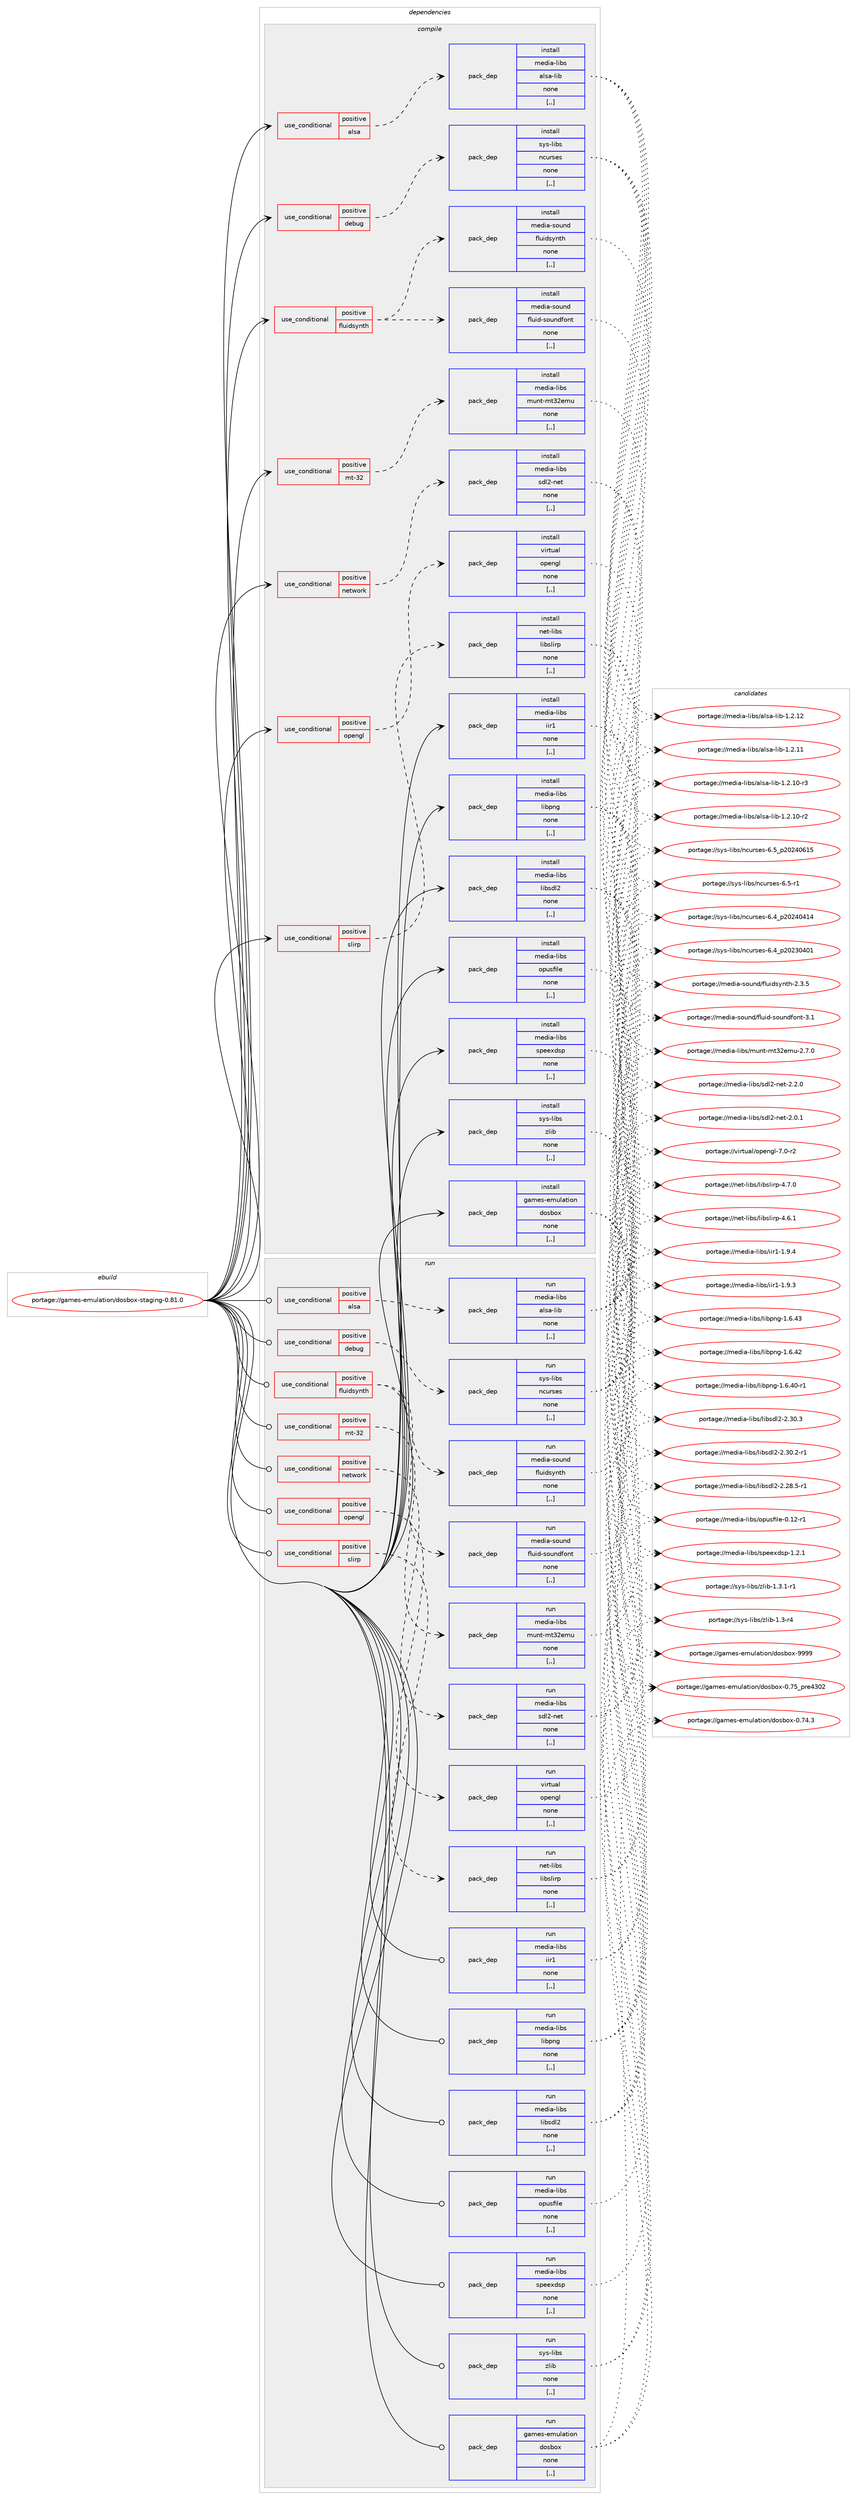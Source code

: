 digraph prolog {

# *************
# Graph options
# *************

newrank=true;
concentrate=true;
compound=true;
graph [rankdir=LR,fontname=Helvetica,fontsize=10,ranksep=1.5];#, ranksep=2.5, nodesep=0.2];
edge  [arrowhead=vee];
node  [fontname=Helvetica,fontsize=10];

# **********
# The ebuild
# **********

subgraph cluster_leftcol {
color=gray;
label=<<i>ebuild</i>>;
id [label="portage://games-emulation/dosbox-staging-0.81.0", color=red, width=4, href="../games-emulation/dosbox-staging-0.81.0.svg"];
}

# ****************
# The dependencies
# ****************

subgraph cluster_midcol {
color=gray;
label=<<i>dependencies</i>>;
subgraph cluster_compile {
fillcolor="#eeeeee";
style=filled;
label=<<i>compile</i>>;
subgraph cond63070 {
dependency226394 [label=<<TABLE BORDER="0" CELLBORDER="1" CELLSPACING="0" CELLPADDING="4"><TR><TD ROWSPAN="3" CELLPADDING="10">use_conditional</TD></TR><TR><TD>positive</TD></TR><TR><TD>alsa</TD></TR></TABLE>>, shape=none, color=red];
subgraph pack161816 {
dependency226395 [label=<<TABLE BORDER="0" CELLBORDER="1" CELLSPACING="0" CELLPADDING="4" WIDTH="220"><TR><TD ROWSPAN="6" CELLPADDING="30">pack_dep</TD></TR><TR><TD WIDTH="110">install</TD></TR><TR><TD>media-libs</TD></TR><TR><TD>alsa-lib</TD></TR><TR><TD>none</TD></TR><TR><TD>[,,]</TD></TR></TABLE>>, shape=none, color=blue];
}
dependency226394:e -> dependency226395:w [weight=20,style="dashed",arrowhead="vee"];
}
id:e -> dependency226394:w [weight=20,style="solid",arrowhead="vee"];
subgraph cond63071 {
dependency226396 [label=<<TABLE BORDER="0" CELLBORDER="1" CELLSPACING="0" CELLPADDING="4"><TR><TD ROWSPAN="3" CELLPADDING="10">use_conditional</TD></TR><TR><TD>positive</TD></TR><TR><TD>debug</TD></TR></TABLE>>, shape=none, color=red];
subgraph pack161817 {
dependency226397 [label=<<TABLE BORDER="0" CELLBORDER="1" CELLSPACING="0" CELLPADDING="4" WIDTH="220"><TR><TD ROWSPAN="6" CELLPADDING="30">pack_dep</TD></TR><TR><TD WIDTH="110">install</TD></TR><TR><TD>sys-libs</TD></TR><TR><TD>ncurses</TD></TR><TR><TD>none</TD></TR><TR><TD>[,,]</TD></TR></TABLE>>, shape=none, color=blue];
}
dependency226396:e -> dependency226397:w [weight=20,style="dashed",arrowhead="vee"];
}
id:e -> dependency226396:w [weight=20,style="solid",arrowhead="vee"];
subgraph cond63072 {
dependency226398 [label=<<TABLE BORDER="0" CELLBORDER="1" CELLSPACING="0" CELLPADDING="4"><TR><TD ROWSPAN="3" CELLPADDING="10">use_conditional</TD></TR><TR><TD>positive</TD></TR><TR><TD>fluidsynth</TD></TR></TABLE>>, shape=none, color=red];
subgraph pack161818 {
dependency226399 [label=<<TABLE BORDER="0" CELLBORDER="1" CELLSPACING="0" CELLPADDING="4" WIDTH="220"><TR><TD ROWSPAN="6" CELLPADDING="30">pack_dep</TD></TR><TR><TD WIDTH="110">install</TD></TR><TR><TD>media-sound</TD></TR><TR><TD>fluid-soundfont</TD></TR><TR><TD>none</TD></TR><TR><TD>[,,]</TD></TR></TABLE>>, shape=none, color=blue];
}
dependency226398:e -> dependency226399:w [weight=20,style="dashed",arrowhead="vee"];
subgraph pack161819 {
dependency226400 [label=<<TABLE BORDER="0" CELLBORDER="1" CELLSPACING="0" CELLPADDING="4" WIDTH="220"><TR><TD ROWSPAN="6" CELLPADDING="30">pack_dep</TD></TR><TR><TD WIDTH="110">install</TD></TR><TR><TD>media-sound</TD></TR><TR><TD>fluidsynth</TD></TR><TR><TD>none</TD></TR><TR><TD>[,,]</TD></TR></TABLE>>, shape=none, color=blue];
}
dependency226398:e -> dependency226400:w [weight=20,style="dashed",arrowhead="vee"];
}
id:e -> dependency226398:w [weight=20,style="solid",arrowhead="vee"];
subgraph cond63073 {
dependency226401 [label=<<TABLE BORDER="0" CELLBORDER="1" CELLSPACING="0" CELLPADDING="4"><TR><TD ROWSPAN="3" CELLPADDING="10">use_conditional</TD></TR><TR><TD>positive</TD></TR><TR><TD>mt-32</TD></TR></TABLE>>, shape=none, color=red];
subgraph pack161820 {
dependency226402 [label=<<TABLE BORDER="0" CELLBORDER="1" CELLSPACING="0" CELLPADDING="4" WIDTH="220"><TR><TD ROWSPAN="6" CELLPADDING="30">pack_dep</TD></TR><TR><TD WIDTH="110">install</TD></TR><TR><TD>media-libs</TD></TR><TR><TD>munt-mt32emu</TD></TR><TR><TD>none</TD></TR><TR><TD>[,,]</TD></TR></TABLE>>, shape=none, color=blue];
}
dependency226401:e -> dependency226402:w [weight=20,style="dashed",arrowhead="vee"];
}
id:e -> dependency226401:w [weight=20,style="solid",arrowhead="vee"];
subgraph cond63074 {
dependency226403 [label=<<TABLE BORDER="0" CELLBORDER="1" CELLSPACING="0" CELLPADDING="4"><TR><TD ROWSPAN="3" CELLPADDING="10">use_conditional</TD></TR><TR><TD>positive</TD></TR><TR><TD>network</TD></TR></TABLE>>, shape=none, color=red];
subgraph pack161821 {
dependency226404 [label=<<TABLE BORDER="0" CELLBORDER="1" CELLSPACING="0" CELLPADDING="4" WIDTH="220"><TR><TD ROWSPAN="6" CELLPADDING="30">pack_dep</TD></TR><TR><TD WIDTH="110">install</TD></TR><TR><TD>media-libs</TD></TR><TR><TD>sdl2-net</TD></TR><TR><TD>none</TD></TR><TR><TD>[,,]</TD></TR></TABLE>>, shape=none, color=blue];
}
dependency226403:e -> dependency226404:w [weight=20,style="dashed",arrowhead="vee"];
}
id:e -> dependency226403:w [weight=20,style="solid",arrowhead="vee"];
subgraph cond63075 {
dependency226405 [label=<<TABLE BORDER="0" CELLBORDER="1" CELLSPACING="0" CELLPADDING="4"><TR><TD ROWSPAN="3" CELLPADDING="10">use_conditional</TD></TR><TR><TD>positive</TD></TR><TR><TD>opengl</TD></TR></TABLE>>, shape=none, color=red];
subgraph pack161822 {
dependency226406 [label=<<TABLE BORDER="0" CELLBORDER="1" CELLSPACING="0" CELLPADDING="4" WIDTH="220"><TR><TD ROWSPAN="6" CELLPADDING="30">pack_dep</TD></TR><TR><TD WIDTH="110">install</TD></TR><TR><TD>virtual</TD></TR><TR><TD>opengl</TD></TR><TR><TD>none</TD></TR><TR><TD>[,,]</TD></TR></TABLE>>, shape=none, color=blue];
}
dependency226405:e -> dependency226406:w [weight=20,style="dashed",arrowhead="vee"];
}
id:e -> dependency226405:w [weight=20,style="solid",arrowhead="vee"];
subgraph cond63076 {
dependency226407 [label=<<TABLE BORDER="0" CELLBORDER="1" CELLSPACING="0" CELLPADDING="4"><TR><TD ROWSPAN="3" CELLPADDING="10">use_conditional</TD></TR><TR><TD>positive</TD></TR><TR><TD>slirp</TD></TR></TABLE>>, shape=none, color=red];
subgraph pack161823 {
dependency226408 [label=<<TABLE BORDER="0" CELLBORDER="1" CELLSPACING="0" CELLPADDING="4" WIDTH="220"><TR><TD ROWSPAN="6" CELLPADDING="30">pack_dep</TD></TR><TR><TD WIDTH="110">install</TD></TR><TR><TD>net-libs</TD></TR><TR><TD>libslirp</TD></TR><TR><TD>none</TD></TR><TR><TD>[,,]</TD></TR></TABLE>>, shape=none, color=blue];
}
dependency226407:e -> dependency226408:w [weight=20,style="dashed",arrowhead="vee"];
}
id:e -> dependency226407:w [weight=20,style="solid",arrowhead="vee"];
subgraph pack161824 {
dependency226409 [label=<<TABLE BORDER="0" CELLBORDER="1" CELLSPACING="0" CELLPADDING="4" WIDTH="220"><TR><TD ROWSPAN="6" CELLPADDING="30">pack_dep</TD></TR><TR><TD WIDTH="110">install</TD></TR><TR><TD>media-libs</TD></TR><TR><TD>iir1</TD></TR><TR><TD>none</TD></TR><TR><TD>[,,]</TD></TR></TABLE>>, shape=none, color=blue];
}
id:e -> dependency226409:w [weight=20,style="solid",arrowhead="vee"];
subgraph pack161825 {
dependency226410 [label=<<TABLE BORDER="0" CELLBORDER="1" CELLSPACING="0" CELLPADDING="4" WIDTH="220"><TR><TD ROWSPAN="6" CELLPADDING="30">pack_dep</TD></TR><TR><TD WIDTH="110">install</TD></TR><TR><TD>media-libs</TD></TR><TR><TD>libpng</TD></TR><TR><TD>none</TD></TR><TR><TD>[,,]</TD></TR></TABLE>>, shape=none, color=blue];
}
id:e -> dependency226410:w [weight=20,style="solid",arrowhead="vee"];
subgraph pack161826 {
dependency226411 [label=<<TABLE BORDER="0" CELLBORDER="1" CELLSPACING="0" CELLPADDING="4" WIDTH="220"><TR><TD ROWSPAN="6" CELLPADDING="30">pack_dep</TD></TR><TR><TD WIDTH="110">install</TD></TR><TR><TD>media-libs</TD></TR><TR><TD>libsdl2</TD></TR><TR><TD>none</TD></TR><TR><TD>[,,]</TD></TR></TABLE>>, shape=none, color=blue];
}
id:e -> dependency226411:w [weight=20,style="solid",arrowhead="vee"];
subgraph pack161827 {
dependency226412 [label=<<TABLE BORDER="0" CELLBORDER="1" CELLSPACING="0" CELLPADDING="4" WIDTH="220"><TR><TD ROWSPAN="6" CELLPADDING="30">pack_dep</TD></TR><TR><TD WIDTH="110">install</TD></TR><TR><TD>media-libs</TD></TR><TR><TD>opusfile</TD></TR><TR><TD>none</TD></TR><TR><TD>[,,]</TD></TR></TABLE>>, shape=none, color=blue];
}
id:e -> dependency226412:w [weight=20,style="solid",arrowhead="vee"];
subgraph pack161828 {
dependency226413 [label=<<TABLE BORDER="0" CELLBORDER="1" CELLSPACING="0" CELLPADDING="4" WIDTH="220"><TR><TD ROWSPAN="6" CELLPADDING="30">pack_dep</TD></TR><TR><TD WIDTH="110">install</TD></TR><TR><TD>media-libs</TD></TR><TR><TD>speexdsp</TD></TR><TR><TD>none</TD></TR><TR><TD>[,,]</TD></TR></TABLE>>, shape=none, color=blue];
}
id:e -> dependency226413:w [weight=20,style="solid",arrowhead="vee"];
subgraph pack161829 {
dependency226414 [label=<<TABLE BORDER="0" CELLBORDER="1" CELLSPACING="0" CELLPADDING="4" WIDTH="220"><TR><TD ROWSPAN="6" CELLPADDING="30">pack_dep</TD></TR><TR><TD WIDTH="110">install</TD></TR><TR><TD>sys-libs</TD></TR><TR><TD>zlib</TD></TR><TR><TD>none</TD></TR><TR><TD>[,,]</TD></TR></TABLE>>, shape=none, color=blue];
}
id:e -> dependency226414:w [weight=20,style="solid",arrowhead="vee"];
subgraph pack161830 {
dependency226415 [label=<<TABLE BORDER="0" CELLBORDER="1" CELLSPACING="0" CELLPADDING="4" WIDTH="220"><TR><TD ROWSPAN="6" CELLPADDING="30">pack_dep</TD></TR><TR><TD WIDTH="110">install</TD></TR><TR><TD>games-emulation</TD></TR><TR><TD>dosbox</TD></TR><TR><TD>none</TD></TR><TR><TD>[,,]</TD></TR></TABLE>>, shape=none, color=blue];
}
id:e -> dependency226415:w [weight=20,style="solid",arrowhead="vee"];
}
subgraph cluster_compileandrun {
fillcolor="#eeeeee";
style=filled;
label=<<i>compile and run</i>>;
}
subgraph cluster_run {
fillcolor="#eeeeee";
style=filled;
label=<<i>run</i>>;
subgraph cond63077 {
dependency226416 [label=<<TABLE BORDER="0" CELLBORDER="1" CELLSPACING="0" CELLPADDING="4"><TR><TD ROWSPAN="3" CELLPADDING="10">use_conditional</TD></TR><TR><TD>positive</TD></TR><TR><TD>alsa</TD></TR></TABLE>>, shape=none, color=red];
subgraph pack161831 {
dependency226417 [label=<<TABLE BORDER="0" CELLBORDER="1" CELLSPACING="0" CELLPADDING="4" WIDTH="220"><TR><TD ROWSPAN="6" CELLPADDING="30">pack_dep</TD></TR><TR><TD WIDTH="110">run</TD></TR><TR><TD>media-libs</TD></TR><TR><TD>alsa-lib</TD></TR><TR><TD>none</TD></TR><TR><TD>[,,]</TD></TR></TABLE>>, shape=none, color=blue];
}
dependency226416:e -> dependency226417:w [weight=20,style="dashed",arrowhead="vee"];
}
id:e -> dependency226416:w [weight=20,style="solid",arrowhead="odot"];
subgraph cond63078 {
dependency226418 [label=<<TABLE BORDER="0" CELLBORDER="1" CELLSPACING="0" CELLPADDING="4"><TR><TD ROWSPAN="3" CELLPADDING="10">use_conditional</TD></TR><TR><TD>positive</TD></TR><TR><TD>debug</TD></TR></TABLE>>, shape=none, color=red];
subgraph pack161832 {
dependency226419 [label=<<TABLE BORDER="0" CELLBORDER="1" CELLSPACING="0" CELLPADDING="4" WIDTH="220"><TR><TD ROWSPAN="6" CELLPADDING="30">pack_dep</TD></TR><TR><TD WIDTH="110">run</TD></TR><TR><TD>sys-libs</TD></TR><TR><TD>ncurses</TD></TR><TR><TD>none</TD></TR><TR><TD>[,,]</TD></TR></TABLE>>, shape=none, color=blue];
}
dependency226418:e -> dependency226419:w [weight=20,style="dashed",arrowhead="vee"];
}
id:e -> dependency226418:w [weight=20,style="solid",arrowhead="odot"];
subgraph cond63079 {
dependency226420 [label=<<TABLE BORDER="0" CELLBORDER="1" CELLSPACING="0" CELLPADDING="4"><TR><TD ROWSPAN="3" CELLPADDING="10">use_conditional</TD></TR><TR><TD>positive</TD></TR><TR><TD>fluidsynth</TD></TR></TABLE>>, shape=none, color=red];
subgraph pack161833 {
dependency226421 [label=<<TABLE BORDER="0" CELLBORDER="1" CELLSPACING="0" CELLPADDING="4" WIDTH="220"><TR><TD ROWSPAN="6" CELLPADDING="30">pack_dep</TD></TR><TR><TD WIDTH="110">run</TD></TR><TR><TD>media-sound</TD></TR><TR><TD>fluid-soundfont</TD></TR><TR><TD>none</TD></TR><TR><TD>[,,]</TD></TR></TABLE>>, shape=none, color=blue];
}
dependency226420:e -> dependency226421:w [weight=20,style="dashed",arrowhead="vee"];
subgraph pack161834 {
dependency226422 [label=<<TABLE BORDER="0" CELLBORDER="1" CELLSPACING="0" CELLPADDING="4" WIDTH="220"><TR><TD ROWSPAN="6" CELLPADDING="30">pack_dep</TD></TR><TR><TD WIDTH="110">run</TD></TR><TR><TD>media-sound</TD></TR><TR><TD>fluidsynth</TD></TR><TR><TD>none</TD></TR><TR><TD>[,,]</TD></TR></TABLE>>, shape=none, color=blue];
}
dependency226420:e -> dependency226422:w [weight=20,style="dashed",arrowhead="vee"];
}
id:e -> dependency226420:w [weight=20,style="solid",arrowhead="odot"];
subgraph cond63080 {
dependency226423 [label=<<TABLE BORDER="0" CELLBORDER="1" CELLSPACING="0" CELLPADDING="4"><TR><TD ROWSPAN="3" CELLPADDING="10">use_conditional</TD></TR><TR><TD>positive</TD></TR><TR><TD>mt-32</TD></TR></TABLE>>, shape=none, color=red];
subgraph pack161835 {
dependency226424 [label=<<TABLE BORDER="0" CELLBORDER="1" CELLSPACING="0" CELLPADDING="4" WIDTH="220"><TR><TD ROWSPAN="6" CELLPADDING="30">pack_dep</TD></TR><TR><TD WIDTH="110">run</TD></TR><TR><TD>media-libs</TD></TR><TR><TD>munt-mt32emu</TD></TR><TR><TD>none</TD></TR><TR><TD>[,,]</TD></TR></TABLE>>, shape=none, color=blue];
}
dependency226423:e -> dependency226424:w [weight=20,style="dashed",arrowhead="vee"];
}
id:e -> dependency226423:w [weight=20,style="solid",arrowhead="odot"];
subgraph cond63081 {
dependency226425 [label=<<TABLE BORDER="0" CELLBORDER="1" CELLSPACING="0" CELLPADDING="4"><TR><TD ROWSPAN="3" CELLPADDING="10">use_conditional</TD></TR><TR><TD>positive</TD></TR><TR><TD>network</TD></TR></TABLE>>, shape=none, color=red];
subgraph pack161836 {
dependency226426 [label=<<TABLE BORDER="0" CELLBORDER="1" CELLSPACING="0" CELLPADDING="4" WIDTH="220"><TR><TD ROWSPAN="6" CELLPADDING="30">pack_dep</TD></TR><TR><TD WIDTH="110">run</TD></TR><TR><TD>media-libs</TD></TR><TR><TD>sdl2-net</TD></TR><TR><TD>none</TD></TR><TR><TD>[,,]</TD></TR></TABLE>>, shape=none, color=blue];
}
dependency226425:e -> dependency226426:w [weight=20,style="dashed",arrowhead="vee"];
}
id:e -> dependency226425:w [weight=20,style="solid",arrowhead="odot"];
subgraph cond63082 {
dependency226427 [label=<<TABLE BORDER="0" CELLBORDER="1" CELLSPACING="0" CELLPADDING="4"><TR><TD ROWSPAN="3" CELLPADDING="10">use_conditional</TD></TR><TR><TD>positive</TD></TR><TR><TD>opengl</TD></TR></TABLE>>, shape=none, color=red];
subgraph pack161837 {
dependency226428 [label=<<TABLE BORDER="0" CELLBORDER="1" CELLSPACING="0" CELLPADDING="4" WIDTH="220"><TR><TD ROWSPAN="6" CELLPADDING="30">pack_dep</TD></TR><TR><TD WIDTH="110">run</TD></TR><TR><TD>virtual</TD></TR><TR><TD>opengl</TD></TR><TR><TD>none</TD></TR><TR><TD>[,,]</TD></TR></TABLE>>, shape=none, color=blue];
}
dependency226427:e -> dependency226428:w [weight=20,style="dashed",arrowhead="vee"];
}
id:e -> dependency226427:w [weight=20,style="solid",arrowhead="odot"];
subgraph cond63083 {
dependency226429 [label=<<TABLE BORDER="0" CELLBORDER="1" CELLSPACING="0" CELLPADDING="4"><TR><TD ROWSPAN="3" CELLPADDING="10">use_conditional</TD></TR><TR><TD>positive</TD></TR><TR><TD>slirp</TD></TR></TABLE>>, shape=none, color=red];
subgraph pack161838 {
dependency226430 [label=<<TABLE BORDER="0" CELLBORDER="1" CELLSPACING="0" CELLPADDING="4" WIDTH="220"><TR><TD ROWSPAN="6" CELLPADDING="30">pack_dep</TD></TR><TR><TD WIDTH="110">run</TD></TR><TR><TD>net-libs</TD></TR><TR><TD>libslirp</TD></TR><TR><TD>none</TD></TR><TR><TD>[,,]</TD></TR></TABLE>>, shape=none, color=blue];
}
dependency226429:e -> dependency226430:w [weight=20,style="dashed",arrowhead="vee"];
}
id:e -> dependency226429:w [weight=20,style="solid",arrowhead="odot"];
subgraph pack161839 {
dependency226431 [label=<<TABLE BORDER="0" CELLBORDER="1" CELLSPACING="0" CELLPADDING="4" WIDTH="220"><TR><TD ROWSPAN="6" CELLPADDING="30">pack_dep</TD></TR><TR><TD WIDTH="110">run</TD></TR><TR><TD>media-libs</TD></TR><TR><TD>iir1</TD></TR><TR><TD>none</TD></TR><TR><TD>[,,]</TD></TR></TABLE>>, shape=none, color=blue];
}
id:e -> dependency226431:w [weight=20,style="solid",arrowhead="odot"];
subgraph pack161840 {
dependency226432 [label=<<TABLE BORDER="0" CELLBORDER="1" CELLSPACING="0" CELLPADDING="4" WIDTH="220"><TR><TD ROWSPAN="6" CELLPADDING="30">pack_dep</TD></TR><TR><TD WIDTH="110">run</TD></TR><TR><TD>media-libs</TD></TR><TR><TD>libpng</TD></TR><TR><TD>none</TD></TR><TR><TD>[,,]</TD></TR></TABLE>>, shape=none, color=blue];
}
id:e -> dependency226432:w [weight=20,style="solid",arrowhead="odot"];
subgraph pack161841 {
dependency226433 [label=<<TABLE BORDER="0" CELLBORDER="1" CELLSPACING="0" CELLPADDING="4" WIDTH="220"><TR><TD ROWSPAN="6" CELLPADDING="30">pack_dep</TD></TR><TR><TD WIDTH="110">run</TD></TR><TR><TD>media-libs</TD></TR><TR><TD>libsdl2</TD></TR><TR><TD>none</TD></TR><TR><TD>[,,]</TD></TR></TABLE>>, shape=none, color=blue];
}
id:e -> dependency226433:w [weight=20,style="solid",arrowhead="odot"];
subgraph pack161842 {
dependency226434 [label=<<TABLE BORDER="0" CELLBORDER="1" CELLSPACING="0" CELLPADDING="4" WIDTH="220"><TR><TD ROWSPAN="6" CELLPADDING="30">pack_dep</TD></TR><TR><TD WIDTH="110">run</TD></TR><TR><TD>media-libs</TD></TR><TR><TD>opusfile</TD></TR><TR><TD>none</TD></TR><TR><TD>[,,]</TD></TR></TABLE>>, shape=none, color=blue];
}
id:e -> dependency226434:w [weight=20,style="solid",arrowhead="odot"];
subgraph pack161843 {
dependency226435 [label=<<TABLE BORDER="0" CELLBORDER="1" CELLSPACING="0" CELLPADDING="4" WIDTH="220"><TR><TD ROWSPAN="6" CELLPADDING="30">pack_dep</TD></TR><TR><TD WIDTH="110">run</TD></TR><TR><TD>media-libs</TD></TR><TR><TD>speexdsp</TD></TR><TR><TD>none</TD></TR><TR><TD>[,,]</TD></TR></TABLE>>, shape=none, color=blue];
}
id:e -> dependency226435:w [weight=20,style="solid",arrowhead="odot"];
subgraph pack161844 {
dependency226436 [label=<<TABLE BORDER="0" CELLBORDER="1" CELLSPACING="0" CELLPADDING="4" WIDTH="220"><TR><TD ROWSPAN="6" CELLPADDING="30">pack_dep</TD></TR><TR><TD WIDTH="110">run</TD></TR><TR><TD>sys-libs</TD></TR><TR><TD>zlib</TD></TR><TR><TD>none</TD></TR><TR><TD>[,,]</TD></TR></TABLE>>, shape=none, color=blue];
}
id:e -> dependency226436:w [weight=20,style="solid",arrowhead="odot"];
subgraph pack161845 {
dependency226437 [label=<<TABLE BORDER="0" CELLBORDER="1" CELLSPACING="0" CELLPADDING="4" WIDTH="220"><TR><TD ROWSPAN="6" CELLPADDING="30">pack_dep</TD></TR><TR><TD WIDTH="110">run</TD></TR><TR><TD>games-emulation</TD></TR><TR><TD>dosbox</TD></TR><TR><TD>none</TD></TR><TR><TD>[,,]</TD></TR></TABLE>>, shape=none, color=blue];
}
id:e -> dependency226437:w [weight=20,style="solid",arrowhead="odot"];
}
}

# **************
# The candidates
# **************

subgraph cluster_choices {
rank=same;
color=gray;
label=<<i>candidates</i>>;

subgraph choice161816 {
color=black;
nodesep=1;
choice109101100105974510810598115479710811597451081059845494650464950 [label="portage://media-libs/alsa-lib-1.2.12", color=red, width=4,href="../media-libs/alsa-lib-1.2.12.svg"];
choice109101100105974510810598115479710811597451081059845494650464949 [label="portage://media-libs/alsa-lib-1.2.11", color=red, width=4,href="../media-libs/alsa-lib-1.2.11.svg"];
choice1091011001059745108105981154797108115974510810598454946504649484511451 [label="portage://media-libs/alsa-lib-1.2.10-r3", color=red, width=4,href="../media-libs/alsa-lib-1.2.10-r3.svg"];
choice1091011001059745108105981154797108115974510810598454946504649484511450 [label="portage://media-libs/alsa-lib-1.2.10-r2", color=red, width=4,href="../media-libs/alsa-lib-1.2.10-r2.svg"];
dependency226395:e -> choice109101100105974510810598115479710811597451081059845494650464950:w [style=dotted,weight="100"];
dependency226395:e -> choice109101100105974510810598115479710811597451081059845494650464949:w [style=dotted,weight="100"];
dependency226395:e -> choice1091011001059745108105981154797108115974510810598454946504649484511451:w [style=dotted,weight="100"];
dependency226395:e -> choice1091011001059745108105981154797108115974510810598454946504649484511450:w [style=dotted,weight="100"];
}
subgraph choice161817 {
color=black;
nodesep=1;
choice1151211154510810598115471109911711411510111545544653951125048505248544953 [label="portage://sys-libs/ncurses-6.5_p20240615", color=red, width=4,href="../sys-libs/ncurses-6.5_p20240615.svg"];
choice11512111545108105981154711099117114115101115455446534511449 [label="portage://sys-libs/ncurses-6.5-r1", color=red, width=4,href="../sys-libs/ncurses-6.5-r1.svg"];
choice1151211154510810598115471109911711411510111545544652951125048505248524952 [label="portage://sys-libs/ncurses-6.4_p20240414", color=red, width=4,href="../sys-libs/ncurses-6.4_p20240414.svg"];
choice1151211154510810598115471109911711411510111545544652951125048505148524849 [label="portage://sys-libs/ncurses-6.4_p20230401", color=red, width=4,href="../sys-libs/ncurses-6.4_p20230401.svg"];
dependency226397:e -> choice1151211154510810598115471109911711411510111545544653951125048505248544953:w [style=dotted,weight="100"];
dependency226397:e -> choice11512111545108105981154711099117114115101115455446534511449:w [style=dotted,weight="100"];
dependency226397:e -> choice1151211154510810598115471109911711411510111545544652951125048505248524952:w [style=dotted,weight="100"];
dependency226397:e -> choice1151211154510810598115471109911711411510111545544652951125048505148524849:w [style=dotted,weight="100"];
}
subgraph choice161818 {
color=black;
nodesep=1;
choice1091011001059745115111117110100471021081171051004511511111711010010211111011645514649 [label="portage://media-sound/fluid-soundfont-3.1", color=red, width=4,href="../media-sound/fluid-soundfont-3.1.svg"];
dependency226399:e -> choice1091011001059745115111117110100471021081171051004511511111711010010211111011645514649:w [style=dotted,weight="100"];
}
subgraph choice161819 {
color=black;
nodesep=1;
choice109101100105974511511111711010047102108117105100115121110116104455046514653 [label="portage://media-sound/fluidsynth-2.3.5", color=red, width=4,href="../media-sound/fluidsynth-2.3.5.svg"];
dependency226400:e -> choice109101100105974511511111711010047102108117105100115121110116104455046514653:w [style=dotted,weight="100"];
}
subgraph choice161820 {
color=black;
nodesep=1;
choice10910110010597451081059811547109117110116451091165150101109117455046554648 [label="portage://media-libs/munt-mt32emu-2.7.0", color=red, width=4,href="../media-libs/munt-mt32emu-2.7.0.svg"];
dependency226402:e -> choice10910110010597451081059811547109117110116451091165150101109117455046554648:w [style=dotted,weight="100"];
}
subgraph choice161821 {
color=black;
nodesep=1;
choice109101100105974510810598115471151001085045110101116455046504648 [label="portage://media-libs/sdl2-net-2.2.0", color=red, width=4,href="../media-libs/sdl2-net-2.2.0.svg"];
choice109101100105974510810598115471151001085045110101116455046484649 [label="portage://media-libs/sdl2-net-2.0.1", color=red, width=4,href="../media-libs/sdl2-net-2.0.1.svg"];
dependency226404:e -> choice109101100105974510810598115471151001085045110101116455046504648:w [style=dotted,weight="100"];
dependency226404:e -> choice109101100105974510810598115471151001085045110101116455046484649:w [style=dotted,weight="100"];
}
subgraph choice161822 {
color=black;
nodesep=1;
choice1181051141161179710847111112101110103108455546484511450 [label="portage://virtual/opengl-7.0-r2", color=red, width=4,href="../virtual/opengl-7.0-r2.svg"];
dependency226406:e -> choice1181051141161179710847111112101110103108455546484511450:w [style=dotted,weight="100"];
}
subgraph choice161823 {
color=black;
nodesep=1;
choice11010111645108105981154710810598115108105114112455246554648 [label="portage://net-libs/libslirp-4.7.0", color=red, width=4,href="../net-libs/libslirp-4.7.0.svg"];
choice11010111645108105981154710810598115108105114112455246544649 [label="portage://net-libs/libslirp-4.6.1", color=red, width=4,href="../net-libs/libslirp-4.6.1.svg"];
dependency226408:e -> choice11010111645108105981154710810598115108105114112455246554648:w [style=dotted,weight="100"];
dependency226408:e -> choice11010111645108105981154710810598115108105114112455246544649:w [style=dotted,weight="100"];
}
subgraph choice161824 {
color=black;
nodesep=1;
choice1091011001059745108105981154710510511449454946574652 [label="portage://media-libs/iir1-1.9.4", color=red, width=4,href="../media-libs/iir1-1.9.4.svg"];
choice1091011001059745108105981154710510511449454946574651 [label="portage://media-libs/iir1-1.9.3", color=red, width=4,href="../media-libs/iir1-1.9.3.svg"];
dependency226409:e -> choice1091011001059745108105981154710510511449454946574652:w [style=dotted,weight="100"];
dependency226409:e -> choice1091011001059745108105981154710510511449454946574651:w [style=dotted,weight="100"];
}
subgraph choice161825 {
color=black;
nodesep=1;
choice109101100105974510810598115471081059811211010345494654465251 [label="portage://media-libs/libpng-1.6.43", color=red, width=4,href="../media-libs/libpng-1.6.43.svg"];
choice109101100105974510810598115471081059811211010345494654465250 [label="portage://media-libs/libpng-1.6.42", color=red, width=4,href="../media-libs/libpng-1.6.42.svg"];
choice1091011001059745108105981154710810598112110103454946544652484511449 [label="portage://media-libs/libpng-1.6.40-r1", color=red, width=4,href="../media-libs/libpng-1.6.40-r1.svg"];
dependency226410:e -> choice109101100105974510810598115471081059811211010345494654465251:w [style=dotted,weight="100"];
dependency226410:e -> choice109101100105974510810598115471081059811211010345494654465250:w [style=dotted,weight="100"];
dependency226410:e -> choice1091011001059745108105981154710810598112110103454946544652484511449:w [style=dotted,weight="100"];
}
subgraph choice161826 {
color=black;
nodesep=1;
choice10910110010597451081059811547108105981151001085045504651484651 [label="portage://media-libs/libsdl2-2.30.3", color=red, width=4,href="../media-libs/libsdl2-2.30.3.svg"];
choice109101100105974510810598115471081059811510010850455046514846504511449 [label="portage://media-libs/libsdl2-2.30.2-r1", color=red, width=4,href="../media-libs/libsdl2-2.30.2-r1.svg"];
choice109101100105974510810598115471081059811510010850455046505646534511449 [label="portage://media-libs/libsdl2-2.28.5-r1", color=red, width=4,href="../media-libs/libsdl2-2.28.5-r1.svg"];
dependency226411:e -> choice10910110010597451081059811547108105981151001085045504651484651:w [style=dotted,weight="100"];
dependency226411:e -> choice109101100105974510810598115471081059811510010850455046514846504511449:w [style=dotted,weight="100"];
dependency226411:e -> choice109101100105974510810598115471081059811510010850455046505646534511449:w [style=dotted,weight="100"];
}
subgraph choice161827 {
color=black;
nodesep=1;
choice1091011001059745108105981154711111211711510210510810145484649504511449 [label="portage://media-libs/opusfile-0.12-r1", color=red, width=4,href="../media-libs/opusfile-0.12-r1.svg"];
dependency226412:e -> choice1091011001059745108105981154711111211711510210510810145484649504511449:w [style=dotted,weight="100"];
}
subgraph choice161828 {
color=black;
nodesep=1;
choice10910110010597451081059811547115112101101120100115112454946504649 [label="portage://media-libs/speexdsp-1.2.1", color=red, width=4,href="../media-libs/speexdsp-1.2.1.svg"];
dependency226413:e -> choice10910110010597451081059811547115112101101120100115112454946504649:w [style=dotted,weight="100"];
}
subgraph choice161829 {
color=black;
nodesep=1;
choice115121115451081059811547122108105984549465146494511449 [label="portage://sys-libs/zlib-1.3.1-r1", color=red, width=4,href="../sys-libs/zlib-1.3.1-r1.svg"];
choice11512111545108105981154712210810598454946514511452 [label="portage://sys-libs/zlib-1.3-r4", color=red, width=4,href="../sys-libs/zlib-1.3-r4.svg"];
dependency226414:e -> choice115121115451081059811547122108105984549465146494511449:w [style=dotted,weight="100"];
dependency226414:e -> choice11512111545108105981154712210810598454946514511452:w [style=dotted,weight="100"];
}
subgraph choice161830 {
color=black;
nodesep=1;
choice10397109101115451011091171089711610511111047100111115981111204557575757 [label="portage://games-emulation/dosbox-9999", color=red, width=4,href="../games-emulation/dosbox-9999.svg"];
choice103971091011154510110911710897116105111110471001111159811112045484655539511211410152514850 [label="portage://games-emulation/dosbox-0.75_pre4302", color=red, width=4,href="../games-emulation/dosbox-0.75_pre4302.svg"];
choice103971091011154510110911710897116105111110471001111159811112045484655524651 [label="portage://games-emulation/dosbox-0.74.3", color=red, width=4,href="../games-emulation/dosbox-0.74.3.svg"];
dependency226415:e -> choice10397109101115451011091171089711610511111047100111115981111204557575757:w [style=dotted,weight="100"];
dependency226415:e -> choice103971091011154510110911710897116105111110471001111159811112045484655539511211410152514850:w [style=dotted,weight="100"];
dependency226415:e -> choice103971091011154510110911710897116105111110471001111159811112045484655524651:w [style=dotted,weight="100"];
}
subgraph choice161831 {
color=black;
nodesep=1;
choice109101100105974510810598115479710811597451081059845494650464950 [label="portage://media-libs/alsa-lib-1.2.12", color=red, width=4,href="../media-libs/alsa-lib-1.2.12.svg"];
choice109101100105974510810598115479710811597451081059845494650464949 [label="portage://media-libs/alsa-lib-1.2.11", color=red, width=4,href="../media-libs/alsa-lib-1.2.11.svg"];
choice1091011001059745108105981154797108115974510810598454946504649484511451 [label="portage://media-libs/alsa-lib-1.2.10-r3", color=red, width=4,href="../media-libs/alsa-lib-1.2.10-r3.svg"];
choice1091011001059745108105981154797108115974510810598454946504649484511450 [label="portage://media-libs/alsa-lib-1.2.10-r2", color=red, width=4,href="../media-libs/alsa-lib-1.2.10-r2.svg"];
dependency226417:e -> choice109101100105974510810598115479710811597451081059845494650464950:w [style=dotted,weight="100"];
dependency226417:e -> choice109101100105974510810598115479710811597451081059845494650464949:w [style=dotted,weight="100"];
dependency226417:e -> choice1091011001059745108105981154797108115974510810598454946504649484511451:w [style=dotted,weight="100"];
dependency226417:e -> choice1091011001059745108105981154797108115974510810598454946504649484511450:w [style=dotted,weight="100"];
}
subgraph choice161832 {
color=black;
nodesep=1;
choice1151211154510810598115471109911711411510111545544653951125048505248544953 [label="portage://sys-libs/ncurses-6.5_p20240615", color=red, width=4,href="../sys-libs/ncurses-6.5_p20240615.svg"];
choice11512111545108105981154711099117114115101115455446534511449 [label="portage://sys-libs/ncurses-6.5-r1", color=red, width=4,href="../sys-libs/ncurses-6.5-r1.svg"];
choice1151211154510810598115471109911711411510111545544652951125048505248524952 [label="portage://sys-libs/ncurses-6.4_p20240414", color=red, width=4,href="../sys-libs/ncurses-6.4_p20240414.svg"];
choice1151211154510810598115471109911711411510111545544652951125048505148524849 [label="portage://sys-libs/ncurses-6.4_p20230401", color=red, width=4,href="../sys-libs/ncurses-6.4_p20230401.svg"];
dependency226419:e -> choice1151211154510810598115471109911711411510111545544653951125048505248544953:w [style=dotted,weight="100"];
dependency226419:e -> choice11512111545108105981154711099117114115101115455446534511449:w [style=dotted,weight="100"];
dependency226419:e -> choice1151211154510810598115471109911711411510111545544652951125048505248524952:w [style=dotted,weight="100"];
dependency226419:e -> choice1151211154510810598115471109911711411510111545544652951125048505148524849:w [style=dotted,weight="100"];
}
subgraph choice161833 {
color=black;
nodesep=1;
choice1091011001059745115111117110100471021081171051004511511111711010010211111011645514649 [label="portage://media-sound/fluid-soundfont-3.1", color=red, width=4,href="../media-sound/fluid-soundfont-3.1.svg"];
dependency226421:e -> choice1091011001059745115111117110100471021081171051004511511111711010010211111011645514649:w [style=dotted,weight="100"];
}
subgraph choice161834 {
color=black;
nodesep=1;
choice109101100105974511511111711010047102108117105100115121110116104455046514653 [label="portage://media-sound/fluidsynth-2.3.5", color=red, width=4,href="../media-sound/fluidsynth-2.3.5.svg"];
dependency226422:e -> choice109101100105974511511111711010047102108117105100115121110116104455046514653:w [style=dotted,weight="100"];
}
subgraph choice161835 {
color=black;
nodesep=1;
choice10910110010597451081059811547109117110116451091165150101109117455046554648 [label="portage://media-libs/munt-mt32emu-2.7.0", color=red, width=4,href="../media-libs/munt-mt32emu-2.7.0.svg"];
dependency226424:e -> choice10910110010597451081059811547109117110116451091165150101109117455046554648:w [style=dotted,weight="100"];
}
subgraph choice161836 {
color=black;
nodesep=1;
choice109101100105974510810598115471151001085045110101116455046504648 [label="portage://media-libs/sdl2-net-2.2.0", color=red, width=4,href="../media-libs/sdl2-net-2.2.0.svg"];
choice109101100105974510810598115471151001085045110101116455046484649 [label="portage://media-libs/sdl2-net-2.0.1", color=red, width=4,href="../media-libs/sdl2-net-2.0.1.svg"];
dependency226426:e -> choice109101100105974510810598115471151001085045110101116455046504648:w [style=dotted,weight="100"];
dependency226426:e -> choice109101100105974510810598115471151001085045110101116455046484649:w [style=dotted,weight="100"];
}
subgraph choice161837 {
color=black;
nodesep=1;
choice1181051141161179710847111112101110103108455546484511450 [label="portage://virtual/opengl-7.0-r2", color=red, width=4,href="../virtual/opengl-7.0-r2.svg"];
dependency226428:e -> choice1181051141161179710847111112101110103108455546484511450:w [style=dotted,weight="100"];
}
subgraph choice161838 {
color=black;
nodesep=1;
choice11010111645108105981154710810598115108105114112455246554648 [label="portage://net-libs/libslirp-4.7.0", color=red, width=4,href="../net-libs/libslirp-4.7.0.svg"];
choice11010111645108105981154710810598115108105114112455246544649 [label="portage://net-libs/libslirp-4.6.1", color=red, width=4,href="../net-libs/libslirp-4.6.1.svg"];
dependency226430:e -> choice11010111645108105981154710810598115108105114112455246554648:w [style=dotted,weight="100"];
dependency226430:e -> choice11010111645108105981154710810598115108105114112455246544649:w [style=dotted,weight="100"];
}
subgraph choice161839 {
color=black;
nodesep=1;
choice1091011001059745108105981154710510511449454946574652 [label="portage://media-libs/iir1-1.9.4", color=red, width=4,href="../media-libs/iir1-1.9.4.svg"];
choice1091011001059745108105981154710510511449454946574651 [label="portage://media-libs/iir1-1.9.3", color=red, width=4,href="../media-libs/iir1-1.9.3.svg"];
dependency226431:e -> choice1091011001059745108105981154710510511449454946574652:w [style=dotted,weight="100"];
dependency226431:e -> choice1091011001059745108105981154710510511449454946574651:w [style=dotted,weight="100"];
}
subgraph choice161840 {
color=black;
nodesep=1;
choice109101100105974510810598115471081059811211010345494654465251 [label="portage://media-libs/libpng-1.6.43", color=red, width=4,href="../media-libs/libpng-1.6.43.svg"];
choice109101100105974510810598115471081059811211010345494654465250 [label="portage://media-libs/libpng-1.6.42", color=red, width=4,href="../media-libs/libpng-1.6.42.svg"];
choice1091011001059745108105981154710810598112110103454946544652484511449 [label="portage://media-libs/libpng-1.6.40-r1", color=red, width=4,href="../media-libs/libpng-1.6.40-r1.svg"];
dependency226432:e -> choice109101100105974510810598115471081059811211010345494654465251:w [style=dotted,weight="100"];
dependency226432:e -> choice109101100105974510810598115471081059811211010345494654465250:w [style=dotted,weight="100"];
dependency226432:e -> choice1091011001059745108105981154710810598112110103454946544652484511449:w [style=dotted,weight="100"];
}
subgraph choice161841 {
color=black;
nodesep=1;
choice10910110010597451081059811547108105981151001085045504651484651 [label="portage://media-libs/libsdl2-2.30.3", color=red, width=4,href="../media-libs/libsdl2-2.30.3.svg"];
choice109101100105974510810598115471081059811510010850455046514846504511449 [label="portage://media-libs/libsdl2-2.30.2-r1", color=red, width=4,href="../media-libs/libsdl2-2.30.2-r1.svg"];
choice109101100105974510810598115471081059811510010850455046505646534511449 [label="portage://media-libs/libsdl2-2.28.5-r1", color=red, width=4,href="../media-libs/libsdl2-2.28.5-r1.svg"];
dependency226433:e -> choice10910110010597451081059811547108105981151001085045504651484651:w [style=dotted,weight="100"];
dependency226433:e -> choice109101100105974510810598115471081059811510010850455046514846504511449:w [style=dotted,weight="100"];
dependency226433:e -> choice109101100105974510810598115471081059811510010850455046505646534511449:w [style=dotted,weight="100"];
}
subgraph choice161842 {
color=black;
nodesep=1;
choice1091011001059745108105981154711111211711510210510810145484649504511449 [label="portage://media-libs/opusfile-0.12-r1", color=red, width=4,href="../media-libs/opusfile-0.12-r1.svg"];
dependency226434:e -> choice1091011001059745108105981154711111211711510210510810145484649504511449:w [style=dotted,weight="100"];
}
subgraph choice161843 {
color=black;
nodesep=1;
choice10910110010597451081059811547115112101101120100115112454946504649 [label="portage://media-libs/speexdsp-1.2.1", color=red, width=4,href="../media-libs/speexdsp-1.2.1.svg"];
dependency226435:e -> choice10910110010597451081059811547115112101101120100115112454946504649:w [style=dotted,weight="100"];
}
subgraph choice161844 {
color=black;
nodesep=1;
choice115121115451081059811547122108105984549465146494511449 [label="portage://sys-libs/zlib-1.3.1-r1", color=red, width=4,href="../sys-libs/zlib-1.3.1-r1.svg"];
choice11512111545108105981154712210810598454946514511452 [label="portage://sys-libs/zlib-1.3-r4", color=red, width=4,href="../sys-libs/zlib-1.3-r4.svg"];
dependency226436:e -> choice115121115451081059811547122108105984549465146494511449:w [style=dotted,weight="100"];
dependency226436:e -> choice11512111545108105981154712210810598454946514511452:w [style=dotted,weight="100"];
}
subgraph choice161845 {
color=black;
nodesep=1;
choice10397109101115451011091171089711610511111047100111115981111204557575757 [label="portage://games-emulation/dosbox-9999", color=red, width=4,href="../games-emulation/dosbox-9999.svg"];
choice103971091011154510110911710897116105111110471001111159811112045484655539511211410152514850 [label="portage://games-emulation/dosbox-0.75_pre4302", color=red, width=4,href="../games-emulation/dosbox-0.75_pre4302.svg"];
choice103971091011154510110911710897116105111110471001111159811112045484655524651 [label="portage://games-emulation/dosbox-0.74.3", color=red, width=4,href="../games-emulation/dosbox-0.74.3.svg"];
dependency226437:e -> choice10397109101115451011091171089711610511111047100111115981111204557575757:w [style=dotted,weight="100"];
dependency226437:e -> choice103971091011154510110911710897116105111110471001111159811112045484655539511211410152514850:w [style=dotted,weight="100"];
dependency226437:e -> choice103971091011154510110911710897116105111110471001111159811112045484655524651:w [style=dotted,weight="100"];
}
}

}
